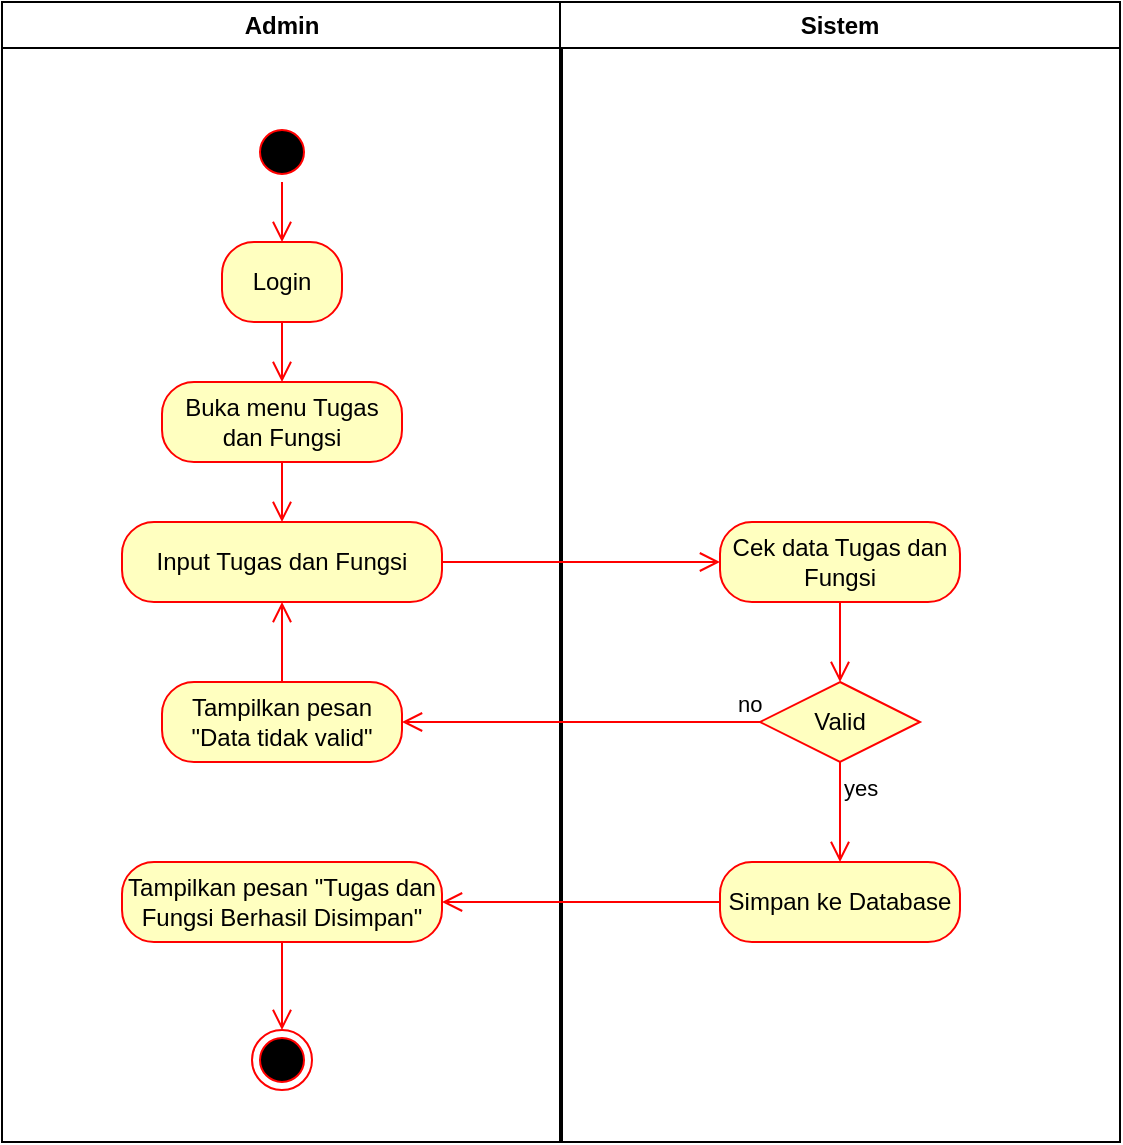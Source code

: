 <mxfile version="27.0.9">
  <diagram name="Page-1" id="dyIjULI6adyLqzH3dSxX">
    <mxGraphModel dx="772" dy="629" grid="1" gridSize="10" guides="1" tooltips="1" connect="1" arrows="1" fold="1" page="1" pageScale="1" pageWidth="827" pageHeight="1169" math="0" shadow="0">
      <root>
        <mxCell id="0" />
        <mxCell id="1" parent="0" />
        <mxCell id="rymWSPww0w7nKZ8ZdkqG-50" value="Admin" style="swimlane;whiteSpace=wrap" parent="1" vertex="1">
          <mxGeometry x="134" y="40" width="280" height="570" as="geometry" />
        </mxCell>
        <mxCell id="rymWSPww0w7nKZ8ZdkqG-52" value="" style="ellipse;html=1;shape=startState;fillColor=#000000;strokeColor=#ff0000;" parent="rymWSPww0w7nKZ8ZdkqG-50" vertex="1">
          <mxGeometry x="125" y="60" width="30" height="30" as="geometry" />
        </mxCell>
        <mxCell id="rymWSPww0w7nKZ8ZdkqG-53" value="" style="html=1;verticalAlign=bottom;endArrow=open;endSize=8;strokeColor=#ff0000;rounded=0;entryX=0.5;entryY=0;entryDx=0;entryDy=0;" parent="rymWSPww0w7nKZ8ZdkqG-50" source="rymWSPww0w7nKZ8ZdkqG-52" target="rymWSPww0w7nKZ8ZdkqG-54" edge="1">
          <mxGeometry relative="1" as="geometry">
            <mxPoint x="140" y="150" as="targetPoint" />
          </mxGeometry>
        </mxCell>
        <mxCell id="rymWSPww0w7nKZ8ZdkqG-54" value="Login" style="rounded=1;whiteSpace=wrap;html=1;arcSize=40;fontColor=#000000;fillColor=#ffffc0;strokeColor=#ff0000;" parent="rymWSPww0w7nKZ8ZdkqG-50" vertex="1">
          <mxGeometry x="110" y="120" width="60" height="40" as="geometry" />
        </mxCell>
        <mxCell id="rymWSPww0w7nKZ8ZdkqG-67" value="Buka menu Tugas dan Fungsi" style="rounded=1;whiteSpace=wrap;html=1;arcSize=40;fontColor=#000000;fillColor=#ffffc0;strokeColor=#ff0000;" parent="rymWSPww0w7nKZ8ZdkqG-50" vertex="1">
          <mxGeometry x="80" y="190" width="120" height="40" as="geometry" />
        </mxCell>
        <mxCell id="rymWSPww0w7nKZ8ZdkqG-68" value="" style="edgeStyle=orthogonalEdgeStyle;html=1;verticalAlign=bottom;endArrow=open;endSize=8;strokeColor=#ff0000;rounded=0;entryX=0.5;entryY=0;entryDx=0;entryDy=0;" parent="rymWSPww0w7nKZ8ZdkqG-50" source="rymWSPww0w7nKZ8ZdkqG-67" target="rymWSPww0w7nKZ8ZdkqG-70" edge="1">
          <mxGeometry relative="1" as="geometry">
            <mxPoint x="140" y="340" as="targetPoint" />
          </mxGeometry>
        </mxCell>
        <mxCell id="rymWSPww0w7nKZ8ZdkqG-55" value="" style="html=1;verticalAlign=bottom;endArrow=open;endSize=8;strokeColor=#ff0000;rounded=0;exitX=0.5;exitY=1;exitDx=0;exitDy=0;entryX=0.5;entryY=0;entryDx=0;entryDy=0;" parent="rymWSPww0w7nKZ8ZdkqG-50" source="rymWSPww0w7nKZ8ZdkqG-54" target="rymWSPww0w7nKZ8ZdkqG-67" edge="1">
          <mxGeometry relative="1" as="geometry">
            <mxPoint x="340" y="170" as="targetPoint" />
          </mxGeometry>
        </mxCell>
        <mxCell id="rymWSPww0w7nKZ8ZdkqG-70" value="Input Tugas dan Fungsi" style="rounded=1;whiteSpace=wrap;html=1;arcSize=40;fontColor=#000000;fillColor=#ffffc0;strokeColor=#ff0000;" parent="rymWSPww0w7nKZ8ZdkqG-50" vertex="1">
          <mxGeometry x="60" y="260" width="160" height="40" as="geometry" />
        </mxCell>
        <mxCell id="rymWSPww0w7nKZ8ZdkqG-80" value="Tampilkan pesan &quot;Data tidak valid&quot;" style="rounded=1;whiteSpace=wrap;html=1;arcSize=40;fontColor=#000000;fillColor=#ffffc0;strokeColor=#ff0000;" parent="rymWSPww0w7nKZ8ZdkqG-50" vertex="1">
          <mxGeometry x="80" y="340" width="120" height="40" as="geometry" />
        </mxCell>
        <mxCell id="rymWSPww0w7nKZ8ZdkqG-81" value="" style="html=1;verticalAlign=bottom;endArrow=open;endSize=8;strokeColor=#ff0000;rounded=0;exitX=0.5;exitY=0;exitDx=0;exitDy=0;entryX=0.5;entryY=1;entryDx=0;entryDy=0;" parent="rymWSPww0w7nKZ8ZdkqG-50" source="rymWSPww0w7nKZ8ZdkqG-80" target="rymWSPww0w7nKZ8ZdkqG-70" edge="1">
          <mxGeometry relative="1" as="geometry">
            <mxPoint x="140" y="450" as="targetPoint" />
          </mxGeometry>
        </mxCell>
        <mxCell id="rymWSPww0w7nKZ8ZdkqG-82" value="Tampilkan pesan &quot;Tugas dan Fungsi Berhasil Disimpan&lt;span style=&quot;background-color: transparent; color: light-dark(rgb(0, 0, 0), rgb(237, 237, 237));&quot;&gt;&quot;&lt;/span&gt;" style="rounded=1;whiteSpace=wrap;html=1;arcSize=40;fontColor=#000000;fillColor=#ffffc0;strokeColor=#ff0000;" parent="rymWSPww0w7nKZ8ZdkqG-50" vertex="1">
          <mxGeometry x="60" y="430" width="160" height="40" as="geometry" />
        </mxCell>
        <mxCell id="rymWSPww0w7nKZ8ZdkqG-83" value="" style="html=1;verticalAlign=bottom;endArrow=open;endSize=8;strokeColor=#ff0000;rounded=0;entryX=0.5;entryY=0;entryDx=0;entryDy=0;" parent="rymWSPww0w7nKZ8ZdkqG-50" source="rymWSPww0w7nKZ8ZdkqG-82" target="rymWSPww0w7nKZ8ZdkqG-84" edge="1">
          <mxGeometry relative="1" as="geometry">
            <mxPoint x="140" y="530" as="targetPoint" />
          </mxGeometry>
        </mxCell>
        <mxCell id="rymWSPww0w7nKZ8ZdkqG-84" value="" style="ellipse;html=1;shape=endState;fillColor=#000000;strokeColor=#ff0000;" parent="rymWSPww0w7nKZ8ZdkqG-50" vertex="1">
          <mxGeometry x="125" y="514" width="30" height="30" as="geometry" />
        </mxCell>
        <mxCell id="rymWSPww0w7nKZ8ZdkqG-56" value="Sistem" style="swimlane;whiteSpace=wrap" parent="1" vertex="1">
          <mxGeometry x="413" y="40" width="280" height="570" as="geometry" />
        </mxCell>
        <mxCell id="rymWSPww0w7nKZ8ZdkqG-57" value="Cek data Tugas dan Fungsi" style="rounded=1;whiteSpace=wrap;html=1;arcSize=40;fontColor=#000000;fillColor=#ffffc0;strokeColor=#ff0000;" parent="rymWSPww0w7nKZ8ZdkqG-56" vertex="1">
          <mxGeometry x="80" y="260" width="120" height="40" as="geometry" />
        </mxCell>
        <mxCell id="rymWSPww0w7nKZ8ZdkqG-58" value="" style="edgeStyle=orthogonalEdgeStyle;html=1;verticalAlign=bottom;endArrow=open;endSize=8;strokeColor=#ff0000;rounded=0;entryX=0.5;entryY=0;entryDx=0;entryDy=0;" parent="rymWSPww0w7nKZ8ZdkqG-56" source="rymWSPww0w7nKZ8ZdkqG-57" target="rymWSPww0w7nKZ8ZdkqG-75" edge="1">
          <mxGeometry relative="1" as="geometry">
            <mxPoint x="140" y="370" as="targetPoint" />
          </mxGeometry>
        </mxCell>
        <mxCell id="rymWSPww0w7nKZ8ZdkqG-75" value="Valid" style="rhombus;whiteSpace=wrap;html=1;fontColor=#000000;fillColor=#ffffc0;strokeColor=#ff0000;" parent="rymWSPww0w7nKZ8ZdkqG-56" vertex="1">
          <mxGeometry x="100" y="340" width="80" height="40" as="geometry" />
        </mxCell>
        <mxCell id="rymWSPww0w7nKZ8ZdkqG-77" value="yes" style="edgeStyle=orthogonalEdgeStyle;html=1;align=left;verticalAlign=top;endArrow=open;endSize=8;strokeColor=#ff0000;rounded=0;entryX=0.5;entryY=0;entryDx=0;entryDy=0;" parent="rymWSPww0w7nKZ8ZdkqG-56" source="rymWSPww0w7nKZ8ZdkqG-75" target="rymWSPww0w7nKZ8ZdkqG-78" edge="1">
          <mxGeometry x="-1" relative="1" as="geometry">
            <mxPoint x="140" y="430" as="targetPoint" />
          </mxGeometry>
        </mxCell>
        <mxCell id="rymWSPww0w7nKZ8ZdkqG-78" value="Simpan ke Database" style="rounded=1;whiteSpace=wrap;html=1;arcSize=40;fontColor=#000000;fillColor=#ffffc0;strokeColor=#ff0000;" parent="rymWSPww0w7nKZ8ZdkqG-56" vertex="1">
          <mxGeometry x="80" y="430" width="120" height="40" as="geometry" />
        </mxCell>
        <mxCell id="rymWSPww0w7nKZ8ZdkqG-71" value="" style="html=1;verticalAlign=bottom;endArrow=open;endSize=8;strokeColor=#ff0000;rounded=0;entryX=0;entryY=0.5;entryDx=0;entryDy=0;" parent="1" source="rymWSPww0w7nKZ8ZdkqG-70" target="rymWSPww0w7nKZ8ZdkqG-57" edge="1">
          <mxGeometry relative="1" as="geometry">
            <mxPoint x="270" y="500" as="targetPoint" />
          </mxGeometry>
        </mxCell>
        <mxCell id="rymWSPww0w7nKZ8ZdkqG-76" value="no" style="edgeStyle=orthogonalEdgeStyle;html=1;align=left;verticalAlign=bottom;endArrow=open;endSize=8;strokeColor=#ff0000;rounded=0;exitX=0;exitY=0.5;exitDx=0;exitDy=0;entryX=1;entryY=0.5;entryDx=0;entryDy=0;" parent="1" source="rymWSPww0w7nKZ8ZdkqG-75" target="rymWSPww0w7nKZ8ZdkqG-80" edge="1">
          <mxGeometry x="-0.855" relative="1" as="geometry">
            <mxPoint x="330" y="410" as="targetPoint" />
            <mxPoint as="offset" />
          </mxGeometry>
        </mxCell>
        <mxCell id="rymWSPww0w7nKZ8ZdkqG-79" value="" style="edgeStyle=orthogonalEdgeStyle;html=1;verticalAlign=bottom;endArrow=open;endSize=8;strokeColor=#ff0000;rounded=0;entryX=1;entryY=0.5;entryDx=0;entryDy=0;" parent="1" source="rymWSPww0w7nKZ8ZdkqG-78" target="rymWSPww0w7nKZ8ZdkqG-82" edge="1">
          <mxGeometry relative="1" as="geometry">
            <mxPoint x="553" y="570" as="targetPoint" />
          </mxGeometry>
        </mxCell>
      </root>
    </mxGraphModel>
  </diagram>
</mxfile>
